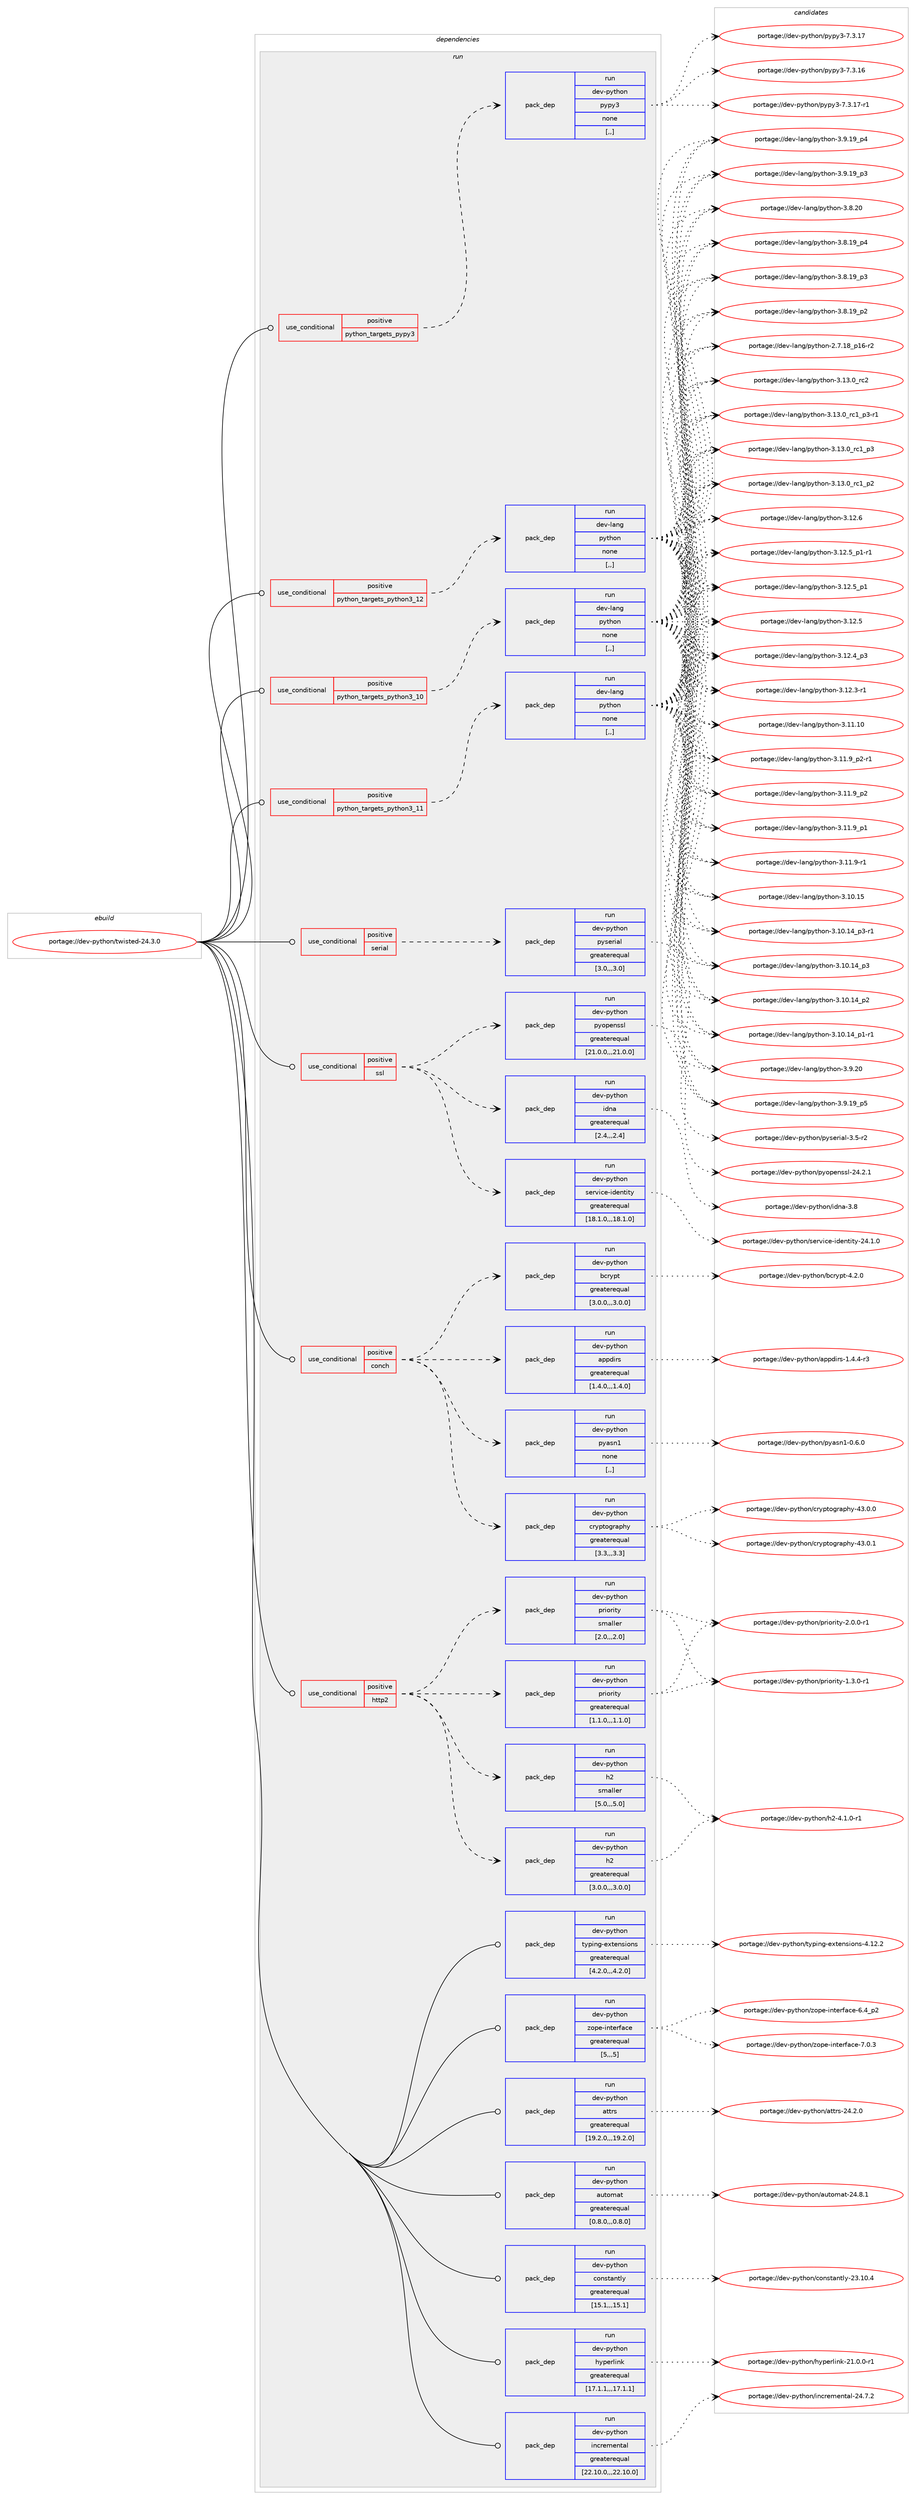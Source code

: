 digraph prolog {

# *************
# Graph options
# *************

newrank=true;
concentrate=true;
compound=true;
graph [rankdir=LR,fontname=Helvetica,fontsize=10,ranksep=1.5];#, ranksep=2.5, nodesep=0.2];
edge  [arrowhead=vee];
node  [fontname=Helvetica,fontsize=10];

# **********
# The ebuild
# **********

subgraph cluster_leftcol {
color=gray;
label=<<i>ebuild</i>>;
id [label="portage://dev-python/twisted-24.3.0", color=red, width=4, href="../dev-python/twisted-24.3.0.svg"];
}

# ****************
# The dependencies
# ****************

subgraph cluster_midcol {
color=gray;
label=<<i>dependencies</i>>;
subgraph cluster_compile {
fillcolor="#eeeeee";
style=filled;
label=<<i>compile</i>>;
}
subgraph cluster_compileandrun {
fillcolor="#eeeeee";
style=filled;
label=<<i>compile and run</i>>;
}
subgraph cluster_run {
fillcolor="#eeeeee";
style=filled;
label=<<i>run</i>>;
subgraph cond171400 {
dependency661708 [label=<<TABLE BORDER="0" CELLBORDER="1" CELLSPACING="0" CELLPADDING="4"><TR><TD ROWSPAN="3" CELLPADDING="10">use_conditional</TD></TR><TR><TD>positive</TD></TR><TR><TD>conch</TD></TR></TABLE>>, shape=none, color=red];
subgraph pack485441 {
dependency661709 [label=<<TABLE BORDER="0" CELLBORDER="1" CELLSPACING="0" CELLPADDING="4" WIDTH="220"><TR><TD ROWSPAN="6" CELLPADDING="30">pack_dep</TD></TR><TR><TD WIDTH="110">run</TD></TR><TR><TD>dev-python</TD></TR><TR><TD>appdirs</TD></TR><TR><TD>greaterequal</TD></TR><TR><TD>[1.4.0,,,1.4.0]</TD></TR></TABLE>>, shape=none, color=blue];
}
dependency661708:e -> dependency661709:w [weight=20,style="dashed",arrowhead="vee"];
subgraph pack485442 {
dependency661710 [label=<<TABLE BORDER="0" CELLBORDER="1" CELLSPACING="0" CELLPADDING="4" WIDTH="220"><TR><TD ROWSPAN="6" CELLPADDING="30">pack_dep</TD></TR><TR><TD WIDTH="110">run</TD></TR><TR><TD>dev-python</TD></TR><TR><TD>bcrypt</TD></TR><TR><TD>greaterequal</TD></TR><TR><TD>[3.0.0,,,3.0.0]</TD></TR></TABLE>>, shape=none, color=blue];
}
dependency661708:e -> dependency661710:w [weight=20,style="dashed",arrowhead="vee"];
subgraph pack485443 {
dependency661711 [label=<<TABLE BORDER="0" CELLBORDER="1" CELLSPACING="0" CELLPADDING="4" WIDTH="220"><TR><TD ROWSPAN="6" CELLPADDING="30">pack_dep</TD></TR><TR><TD WIDTH="110">run</TD></TR><TR><TD>dev-python</TD></TR><TR><TD>cryptography</TD></TR><TR><TD>greaterequal</TD></TR><TR><TD>[3.3,,,3.3]</TD></TR></TABLE>>, shape=none, color=blue];
}
dependency661708:e -> dependency661711:w [weight=20,style="dashed",arrowhead="vee"];
subgraph pack485444 {
dependency661712 [label=<<TABLE BORDER="0" CELLBORDER="1" CELLSPACING="0" CELLPADDING="4" WIDTH="220"><TR><TD ROWSPAN="6" CELLPADDING="30">pack_dep</TD></TR><TR><TD WIDTH="110">run</TD></TR><TR><TD>dev-python</TD></TR><TR><TD>pyasn1</TD></TR><TR><TD>none</TD></TR><TR><TD>[,,]</TD></TR></TABLE>>, shape=none, color=blue];
}
dependency661708:e -> dependency661712:w [weight=20,style="dashed",arrowhead="vee"];
}
id:e -> dependency661708:w [weight=20,style="solid",arrowhead="odot"];
subgraph cond171401 {
dependency661713 [label=<<TABLE BORDER="0" CELLBORDER="1" CELLSPACING="0" CELLPADDING="4"><TR><TD ROWSPAN="3" CELLPADDING="10">use_conditional</TD></TR><TR><TD>positive</TD></TR><TR><TD>http2</TD></TR></TABLE>>, shape=none, color=red];
subgraph pack485445 {
dependency661714 [label=<<TABLE BORDER="0" CELLBORDER="1" CELLSPACING="0" CELLPADDING="4" WIDTH="220"><TR><TD ROWSPAN="6" CELLPADDING="30">pack_dep</TD></TR><TR><TD WIDTH="110">run</TD></TR><TR><TD>dev-python</TD></TR><TR><TD>h2</TD></TR><TR><TD>smaller</TD></TR><TR><TD>[5.0,,,5.0]</TD></TR></TABLE>>, shape=none, color=blue];
}
dependency661713:e -> dependency661714:w [weight=20,style="dashed",arrowhead="vee"];
subgraph pack485446 {
dependency661715 [label=<<TABLE BORDER="0" CELLBORDER="1" CELLSPACING="0" CELLPADDING="4" WIDTH="220"><TR><TD ROWSPAN="6" CELLPADDING="30">pack_dep</TD></TR><TR><TD WIDTH="110">run</TD></TR><TR><TD>dev-python</TD></TR><TR><TD>h2</TD></TR><TR><TD>greaterequal</TD></TR><TR><TD>[3.0.0,,,3.0.0]</TD></TR></TABLE>>, shape=none, color=blue];
}
dependency661713:e -> dependency661715:w [weight=20,style="dashed",arrowhead="vee"];
subgraph pack485447 {
dependency661716 [label=<<TABLE BORDER="0" CELLBORDER="1" CELLSPACING="0" CELLPADDING="4" WIDTH="220"><TR><TD ROWSPAN="6" CELLPADDING="30">pack_dep</TD></TR><TR><TD WIDTH="110">run</TD></TR><TR><TD>dev-python</TD></TR><TR><TD>priority</TD></TR><TR><TD>smaller</TD></TR><TR><TD>[2.0,,,2.0]</TD></TR></TABLE>>, shape=none, color=blue];
}
dependency661713:e -> dependency661716:w [weight=20,style="dashed",arrowhead="vee"];
subgraph pack485448 {
dependency661717 [label=<<TABLE BORDER="0" CELLBORDER="1" CELLSPACING="0" CELLPADDING="4" WIDTH="220"><TR><TD ROWSPAN="6" CELLPADDING="30">pack_dep</TD></TR><TR><TD WIDTH="110">run</TD></TR><TR><TD>dev-python</TD></TR><TR><TD>priority</TD></TR><TR><TD>greaterequal</TD></TR><TR><TD>[1.1.0,,,1.1.0]</TD></TR></TABLE>>, shape=none, color=blue];
}
dependency661713:e -> dependency661717:w [weight=20,style="dashed",arrowhead="vee"];
}
id:e -> dependency661713:w [weight=20,style="solid",arrowhead="odot"];
subgraph cond171402 {
dependency661718 [label=<<TABLE BORDER="0" CELLBORDER="1" CELLSPACING="0" CELLPADDING="4"><TR><TD ROWSPAN="3" CELLPADDING="10">use_conditional</TD></TR><TR><TD>positive</TD></TR><TR><TD>python_targets_pypy3</TD></TR></TABLE>>, shape=none, color=red];
subgraph pack485449 {
dependency661719 [label=<<TABLE BORDER="0" CELLBORDER="1" CELLSPACING="0" CELLPADDING="4" WIDTH="220"><TR><TD ROWSPAN="6" CELLPADDING="30">pack_dep</TD></TR><TR><TD WIDTH="110">run</TD></TR><TR><TD>dev-python</TD></TR><TR><TD>pypy3</TD></TR><TR><TD>none</TD></TR><TR><TD>[,,]</TD></TR></TABLE>>, shape=none, color=blue];
}
dependency661718:e -> dependency661719:w [weight=20,style="dashed",arrowhead="vee"];
}
id:e -> dependency661718:w [weight=20,style="solid",arrowhead="odot"];
subgraph cond171403 {
dependency661720 [label=<<TABLE BORDER="0" CELLBORDER="1" CELLSPACING="0" CELLPADDING="4"><TR><TD ROWSPAN="3" CELLPADDING="10">use_conditional</TD></TR><TR><TD>positive</TD></TR><TR><TD>python_targets_python3_10</TD></TR></TABLE>>, shape=none, color=red];
subgraph pack485450 {
dependency661721 [label=<<TABLE BORDER="0" CELLBORDER="1" CELLSPACING="0" CELLPADDING="4" WIDTH="220"><TR><TD ROWSPAN="6" CELLPADDING="30">pack_dep</TD></TR><TR><TD WIDTH="110">run</TD></TR><TR><TD>dev-lang</TD></TR><TR><TD>python</TD></TR><TR><TD>none</TD></TR><TR><TD>[,,]</TD></TR></TABLE>>, shape=none, color=blue];
}
dependency661720:e -> dependency661721:w [weight=20,style="dashed",arrowhead="vee"];
}
id:e -> dependency661720:w [weight=20,style="solid",arrowhead="odot"];
subgraph cond171404 {
dependency661722 [label=<<TABLE BORDER="0" CELLBORDER="1" CELLSPACING="0" CELLPADDING="4"><TR><TD ROWSPAN="3" CELLPADDING="10">use_conditional</TD></TR><TR><TD>positive</TD></TR><TR><TD>python_targets_python3_11</TD></TR></TABLE>>, shape=none, color=red];
subgraph pack485451 {
dependency661723 [label=<<TABLE BORDER="0" CELLBORDER="1" CELLSPACING="0" CELLPADDING="4" WIDTH="220"><TR><TD ROWSPAN="6" CELLPADDING="30">pack_dep</TD></TR><TR><TD WIDTH="110">run</TD></TR><TR><TD>dev-lang</TD></TR><TR><TD>python</TD></TR><TR><TD>none</TD></TR><TR><TD>[,,]</TD></TR></TABLE>>, shape=none, color=blue];
}
dependency661722:e -> dependency661723:w [weight=20,style="dashed",arrowhead="vee"];
}
id:e -> dependency661722:w [weight=20,style="solid",arrowhead="odot"];
subgraph cond171405 {
dependency661724 [label=<<TABLE BORDER="0" CELLBORDER="1" CELLSPACING="0" CELLPADDING="4"><TR><TD ROWSPAN="3" CELLPADDING="10">use_conditional</TD></TR><TR><TD>positive</TD></TR><TR><TD>python_targets_python3_12</TD></TR></TABLE>>, shape=none, color=red];
subgraph pack485452 {
dependency661725 [label=<<TABLE BORDER="0" CELLBORDER="1" CELLSPACING="0" CELLPADDING="4" WIDTH="220"><TR><TD ROWSPAN="6" CELLPADDING="30">pack_dep</TD></TR><TR><TD WIDTH="110">run</TD></TR><TR><TD>dev-lang</TD></TR><TR><TD>python</TD></TR><TR><TD>none</TD></TR><TR><TD>[,,]</TD></TR></TABLE>>, shape=none, color=blue];
}
dependency661724:e -> dependency661725:w [weight=20,style="dashed",arrowhead="vee"];
}
id:e -> dependency661724:w [weight=20,style="solid",arrowhead="odot"];
subgraph cond171406 {
dependency661726 [label=<<TABLE BORDER="0" CELLBORDER="1" CELLSPACING="0" CELLPADDING="4"><TR><TD ROWSPAN="3" CELLPADDING="10">use_conditional</TD></TR><TR><TD>positive</TD></TR><TR><TD>serial</TD></TR></TABLE>>, shape=none, color=red];
subgraph pack485453 {
dependency661727 [label=<<TABLE BORDER="0" CELLBORDER="1" CELLSPACING="0" CELLPADDING="4" WIDTH="220"><TR><TD ROWSPAN="6" CELLPADDING="30">pack_dep</TD></TR><TR><TD WIDTH="110">run</TD></TR><TR><TD>dev-python</TD></TR><TR><TD>pyserial</TD></TR><TR><TD>greaterequal</TD></TR><TR><TD>[3.0,,,3.0]</TD></TR></TABLE>>, shape=none, color=blue];
}
dependency661726:e -> dependency661727:w [weight=20,style="dashed",arrowhead="vee"];
}
id:e -> dependency661726:w [weight=20,style="solid",arrowhead="odot"];
subgraph cond171407 {
dependency661728 [label=<<TABLE BORDER="0" CELLBORDER="1" CELLSPACING="0" CELLPADDING="4"><TR><TD ROWSPAN="3" CELLPADDING="10">use_conditional</TD></TR><TR><TD>positive</TD></TR><TR><TD>ssl</TD></TR></TABLE>>, shape=none, color=red];
subgraph pack485454 {
dependency661729 [label=<<TABLE BORDER="0" CELLBORDER="1" CELLSPACING="0" CELLPADDING="4" WIDTH="220"><TR><TD ROWSPAN="6" CELLPADDING="30">pack_dep</TD></TR><TR><TD WIDTH="110">run</TD></TR><TR><TD>dev-python</TD></TR><TR><TD>pyopenssl</TD></TR><TR><TD>greaterequal</TD></TR><TR><TD>[21.0.0,,,21.0.0]</TD></TR></TABLE>>, shape=none, color=blue];
}
dependency661728:e -> dependency661729:w [weight=20,style="dashed",arrowhead="vee"];
subgraph pack485455 {
dependency661730 [label=<<TABLE BORDER="0" CELLBORDER="1" CELLSPACING="0" CELLPADDING="4" WIDTH="220"><TR><TD ROWSPAN="6" CELLPADDING="30">pack_dep</TD></TR><TR><TD WIDTH="110">run</TD></TR><TR><TD>dev-python</TD></TR><TR><TD>service-identity</TD></TR><TR><TD>greaterequal</TD></TR><TR><TD>[18.1.0,,,18.1.0]</TD></TR></TABLE>>, shape=none, color=blue];
}
dependency661728:e -> dependency661730:w [weight=20,style="dashed",arrowhead="vee"];
subgraph pack485456 {
dependency661731 [label=<<TABLE BORDER="0" CELLBORDER="1" CELLSPACING="0" CELLPADDING="4" WIDTH="220"><TR><TD ROWSPAN="6" CELLPADDING="30">pack_dep</TD></TR><TR><TD WIDTH="110">run</TD></TR><TR><TD>dev-python</TD></TR><TR><TD>idna</TD></TR><TR><TD>greaterequal</TD></TR><TR><TD>[2.4,,,2.4]</TD></TR></TABLE>>, shape=none, color=blue];
}
dependency661728:e -> dependency661731:w [weight=20,style="dashed",arrowhead="vee"];
}
id:e -> dependency661728:w [weight=20,style="solid",arrowhead="odot"];
subgraph pack485457 {
dependency661732 [label=<<TABLE BORDER="0" CELLBORDER="1" CELLSPACING="0" CELLPADDING="4" WIDTH="220"><TR><TD ROWSPAN="6" CELLPADDING="30">pack_dep</TD></TR><TR><TD WIDTH="110">run</TD></TR><TR><TD>dev-python</TD></TR><TR><TD>attrs</TD></TR><TR><TD>greaterequal</TD></TR><TR><TD>[19.2.0,,,19.2.0]</TD></TR></TABLE>>, shape=none, color=blue];
}
id:e -> dependency661732:w [weight=20,style="solid",arrowhead="odot"];
subgraph pack485458 {
dependency661733 [label=<<TABLE BORDER="0" CELLBORDER="1" CELLSPACING="0" CELLPADDING="4" WIDTH="220"><TR><TD ROWSPAN="6" CELLPADDING="30">pack_dep</TD></TR><TR><TD WIDTH="110">run</TD></TR><TR><TD>dev-python</TD></TR><TR><TD>automat</TD></TR><TR><TD>greaterequal</TD></TR><TR><TD>[0.8.0,,,0.8.0]</TD></TR></TABLE>>, shape=none, color=blue];
}
id:e -> dependency661733:w [weight=20,style="solid",arrowhead="odot"];
subgraph pack485459 {
dependency661734 [label=<<TABLE BORDER="0" CELLBORDER="1" CELLSPACING="0" CELLPADDING="4" WIDTH="220"><TR><TD ROWSPAN="6" CELLPADDING="30">pack_dep</TD></TR><TR><TD WIDTH="110">run</TD></TR><TR><TD>dev-python</TD></TR><TR><TD>constantly</TD></TR><TR><TD>greaterequal</TD></TR><TR><TD>[15.1,,,15.1]</TD></TR></TABLE>>, shape=none, color=blue];
}
id:e -> dependency661734:w [weight=20,style="solid",arrowhead="odot"];
subgraph pack485460 {
dependency661735 [label=<<TABLE BORDER="0" CELLBORDER="1" CELLSPACING="0" CELLPADDING="4" WIDTH="220"><TR><TD ROWSPAN="6" CELLPADDING="30">pack_dep</TD></TR><TR><TD WIDTH="110">run</TD></TR><TR><TD>dev-python</TD></TR><TR><TD>hyperlink</TD></TR><TR><TD>greaterequal</TD></TR><TR><TD>[17.1.1,,,17.1.1]</TD></TR></TABLE>>, shape=none, color=blue];
}
id:e -> dependency661735:w [weight=20,style="solid",arrowhead="odot"];
subgraph pack485461 {
dependency661736 [label=<<TABLE BORDER="0" CELLBORDER="1" CELLSPACING="0" CELLPADDING="4" WIDTH="220"><TR><TD ROWSPAN="6" CELLPADDING="30">pack_dep</TD></TR><TR><TD WIDTH="110">run</TD></TR><TR><TD>dev-python</TD></TR><TR><TD>incremental</TD></TR><TR><TD>greaterequal</TD></TR><TR><TD>[22.10.0,,,22.10.0]</TD></TR></TABLE>>, shape=none, color=blue];
}
id:e -> dependency661736:w [weight=20,style="solid",arrowhead="odot"];
subgraph pack485462 {
dependency661737 [label=<<TABLE BORDER="0" CELLBORDER="1" CELLSPACING="0" CELLPADDING="4" WIDTH="220"><TR><TD ROWSPAN="6" CELLPADDING="30">pack_dep</TD></TR><TR><TD WIDTH="110">run</TD></TR><TR><TD>dev-python</TD></TR><TR><TD>typing-extensions</TD></TR><TR><TD>greaterequal</TD></TR><TR><TD>[4.2.0,,,4.2.0]</TD></TR></TABLE>>, shape=none, color=blue];
}
id:e -> dependency661737:w [weight=20,style="solid",arrowhead="odot"];
subgraph pack485463 {
dependency661738 [label=<<TABLE BORDER="0" CELLBORDER="1" CELLSPACING="0" CELLPADDING="4" WIDTH="220"><TR><TD ROWSPAN="6" CELLPADDING="30">pack_dep</TD></TR><TR><TD WIDTH="110">run</TD></TR><TR><TD>dev-python</TD></TR><TR><TD>zope-interface</TD></TR><TR><TD>greaterequal</TD></TR><TR><TD>[5,,,5]</TD></TR></TABLE>>, shape=none, color=blue];
}
id:e -> dependency661738:w [weight=20,style="solid",arrowhead="odot"];
}
}

# **************
# The candidates
# **************

subgraph cluster_choices {
rank=same;
color=gray;
label=<<i>candidates</i>>;

subgraph choice485441 {
color=black;
nodesep=1;
choice1001011184511212111610411111047971121121001051141154549465246524511451 [label="portage://dev-python/appdirs-1.4.4-r3", color=red, width=4,href="../dev-python/appdirs-1.4.4-r3.svg"];
dependency661709:e -> choice1001011184511212111610411111047971121121001051141154549465246524511451:w [style=dotted,weight="100"];
}
subgraph choice485442 {
color=black;
nodesep=1;
choice10010111845112121116104111110479899114121112116455246504648 [label="portage://dev-python/bcrypt-4.2.0", color=red, width=4,href="../dev-python/bcrypt-4.2.0.svg"];
dependency661710:e -> choice10010111845112121116104111110479899114121112116455246504648:w [style=dotted,weight="100"];
}
subgraph choice485443 {
color=black;
nodesep=1;
choice1001011184511212111610411111047991141211121161111031149711210412145525146484649 [label="portage://dev-python/cryptography-43.0.1", color=red, width=4,href="../dev-python/cryptography-43.0.1.svg"];
choice1001011184511212111610411111047991141211121161111031149711210412145525146484648 [label="portage://dev-python/cryptography-43.0.0", color=red, width=4,href="../dev-python/cryptography-43.0.0.svg"];
dependency661711:e -> choice1001011184511212111610411111047991141211121161111031149711210412145525146484649:w [style=dotted,weight="100"];
dependency661711:e -> choice1001011184511212111610411111047991141211121161111031149711210412145525146484648:w [style=dotted,weight="100"];
}
subgraph choice485444 {
color=black;
nodesep=1;
choice10010111845112121116104111110471121219711511049454846544648 [label="portage://dev-python/pyasn1-0.6.0", color=red, width=4,href="../dev-python/pyasn1-0.6.0.svg"];
dependency661712:e -> choice10010111845112121116104111110471121219711511049454846544648:w [style=dotted,weight="100"];
}
subgraph choice485445 {
color=black;
nodesep=1;
choice1001011184511212111610411111047104504552464946484511449 [label="portage://dev-python/h2-4.1.0-r1", color=red, width=4,href="../dev-python/h2-4.1.0-r1.svg"];
dependency661714:e -> choice1001011184511212111610411111047104504552464946484511449:w [style=dotted,weight="100"];
}
subgraph choice485446 {
color=black;
nodesep=1;
choice1001011184511212111610411111047104504552464946484511449 [label="portage://dev-python/h2-4.1.0-r1", color=red, width=4,href="../dev-python/h2-4.1.0-r1.svg"];
dependency661715:e -> choice1001011184511212111610411111047104504552464946484511449:w [style=dotted,weight="100"];
}
subgraph choice485447 {
color=black;
nodesep=1;
choice10010111845112121116104111110471121141051111141051161214550464846484511449 [label="portage://dev-python/priority-2.0.0-r1", color=red, width=4,href="../dev-python/priority-2.0.0-r1.svg"];
choice10010111845112121116104111110471121141051111141051161214549465146484511449 [label="portage://dev-python/priority-1.3.0-r1", color=red, width=4,href="../dev-python/priority-1.3.0-r1.svg"];
dependency661716:e -> choice10010111845112121116104111110471121141051111141051161214550464846484511449:w [style=dotted,weight="100"];
dependency661716:e -> choice10010111845112121116104111110471121141051111141051161214549465146484511449:w [style=dotted,weight="100"];
}
subgraph choice485448 {
color=black;
nodesep=1;
choice10010111845112121116104111110471121141051111141051161214550464846484511449 [label="portage://dev-python/priority-2.0.0-r1", color=red, width=4,href="../dev-python/priority-2.0.0-r1.svg"];
choice10010111845112121116104111110471121141051111141051161214549465146484511449 [label="portage://dev-python/priority-1.3.0-r1", color=red, width=4,href="../dev-python/priority-1.3.0-r1.svg"];
dependency661717:e -> choice10010111845112121116104111110471121141051111141051161214550464846484511449:w [style=dotted,weight="100"];
dependency661717:e -> choice10010111845112121116104111110471121141051111141051161214549465146484511449:w [style=dotted,weight="100"];
}
subgraph choice485449 {
color=black;
nodesep=1;
choice100101118451121211161041111104711212111212151455546514649554511449 [label="portage://dev-python/pypy3-7.3.17-r1", color=red, width=4,href="../dev-python/pypy3-7.3.17-r1.svg"];
choice10010111845112121116104111110471121211121215145554651464955 [label="portage://dev-python/pypy3-7.3.17", color=red, width=4,href="../dev-python/pypy3-7.3.17.svg"];
choice10010111845112121116104111110471121211121215145554651464954 [label="portage://dev-python/pypy3-7.3.16", color=red, width=4,href="../dev-python/pypy3-7.3.16.svg"];
dependency661719:e -> choice100101118451121211161041111104711212111212151455546514649554511449:w [style=dotted,weight="100"];
dependency661719:e -> choice10010111845112121116104111110471121211121215145554651464955:w [style=dotted,weight="100"];
dependency661719:e -> choice10010111845112121116104111110471121211121215145554651464954:w [style=dotted,weight="100"];
}
subgraph choice485450 {
color=black;
nodesep=1;
choice10010111845108971101034711212111610411111045514649514648951149950 [label="portage://dev-lang/python-3.13.0_rc2", color=red, width=4,href="../dev-lang/python-3.13.0_rc2.svg"];
choice1001011184510897110103471121211161041111104551464951464895114994995112514511449 [label="portage://dev-lang/python-3.13.0_rc1_p3-r1", color=red, width=4,href="../dev-lang/python-3.13.0_rc1_p3-r1.svg"];
choice100101118451089711010347112121116104111110455146495146489511499499511251 [label="portage://dev-lang/python-3.13.0_rc1_p3", color=red, width=4,href="../dev-lang/python-3.13.0_rc1_p3.svg"];
choice100101118451089711010347112121116104111110455146495146489511499499511250 [label="portage://dev-lang/python-3.13.0_rc1_p2", color=red, width=4,href="../dev-lang/python-3.13.0_rc1_p2.svg"];
choice10010111845108971101034711212111610411111045514649504654 [label="portage://dev-lang/python-3.12.6", color=red, width=4,href="../dev-lang/python-3.12.6.svg"];
choice1001011184510897110103471121211161041111104551464950465395112494511449 [label="portage://dev-lang/python-3.12.5_p1-r1", color=red, width=4,href="../dev-lang/python-3.12.5_p1-r1.svg"];
choice100101118451089711010347112121116104111110455146495046539511249 [label="portage://dev-lang/python-3.12.5_p1", color=red, width=4,href="../dev-lang/python-3.12.5_p1.svg"];
choice10010111845108971101034711212111610411111045514649504653 [label="portage://dev-lang/python-3.12.5", color=red, width=4,href="../dev-lang/python-3.12.5.svg"];
choice100101118451089711010347112121116104111110455146495046529511251 [label="portage://dev-lang/python-3.12.4_p3", color=red, width=4,href="../dev-lang/python-3.12.4_p3.svg"];
choice100101118451089711010347112121116104111110455146495046514511449 [label="portage://dev-lang/python-3.12.3-r1", color=red, width=4,href="../dev-lang/python-3.12.3-r1.svg"];
choice1001011184510897110103471121211161041111104551464949464948 [label="portage://dev-lang/python-3.11.10", color=red, width=4,href="../dev-lang/python-3.11.10.svg"];
choice1001011184510897110103471121211161041111104551464949465795112504511449 [label="portage://dev-lang/python-3.11.9_p2-r1", color=red, width=4,href="../dev-lang/python-3.11.9_p2-r1.svg"];
choice100101118451089711010347112121116104111110455146494946579511250 [label="portage://dev-lang/python-3.11.9_p2", color=red, width=4,href="../dev-lang/python-3.11.9_p2.svg"];
choice100101118451089711010347112121116104111110455146494946579511249 [label="portage://dev-lang/python-3.11.9_p1", color=red, width=4,href="../dev-lang/python-3.11.9_p1.svg"];
choice100101118451089711010347112121116104111110455146494946574511449 [label="portage://dev-lang/python-3.11.9-r1", color=red, width=4,href="../dev-lang/python-3.11.9-r1.svg"];
choice1001011184510897110103471121211161041111104551464948464953 [label="portage://dev-lang/python-3.10.15", color=red, width=4,href="../dev-lang/python-3.10.15.svg"];
choice100101118451089711010347112121116104111110455146494846495295112514511449 [label="portage://dev-lang/python-3.10.14_p3-r1", color=red, width=4,href="../dev-lang/python-3.10.14_p3-r1.svg"];
choice10010111845108971101034711212111610411111045514649484649529511251 [label="portage://dev-lang/python-3.10.14_p3", color=red, width=4,href="../dev-lang/python-3.10.14_p3.svg"];
choice10010111845108971101034711212111610411111045514649484649529511250 [label="portage://dev-lang/python-3.10.14_p2", color=red, width=4,href="../dev-lang/python-3.10.14_p2.svg"];
choice100101118451089711010347112121116104111110455146494846495295112494511449 [label="portage://dev-lang/python-3.10.14_p1-r1", color=red, width=4,href="../dev-lang/python-3.10.14_p1-r1.svg"];
choice10010111845108971101034711212111610411111045514657465048 [label="portage://dev-lang/python-3.9.20", color=red, width=4,href="../dev-lang/python-3.9.20.svg"];
choice100101118451089711010347112121116104111110455146574649579511253 [label="portage://dev-lang/python-3.9.19_p5", color=red, width=4,href="../dev-lang/python-3.9.19_p5.svg"];
choice100101118451089711010347112121116104111110455146574649579511252 [label="portage://dev-lang/python-3.9.19_p4", color=red, width=4,href="../dev-lang/python-3.9.19_p4.svg"];
choice100101118451089711010347112121116104111110455146574649579511251 [label="portage://dev-lang/python-3.9.19_p3", color=red, width=4,href="../dev-lang/python-3.9.19_p3.svg"];
choice10010111845108971101034711212111610411111045514656465048 [label="portage://dev-lang/python-3.8.20", color=red, width=4,href="../dev-lang/python-3.8.20.svg"];
choice100101118451089711010347112121116104111110455146564649579511252 [label="portage://dev-lang/python-3.8.19_p4", color=red, width=4,href="../dev-lang/python-3.8.19_p4.svg"];
choice100101118451089711010347112121116104111110455146564649579511251 [label="portage://dev-lang/python-3.8.19_p3", color=red, width=4,href="../dev-lang/python-3.8.19_p3.svg"];
choice100101118451089711010347112121116104111110455146564649579511250 [label="portage://dev-lang/python-3.8.19_p2", color=red, width=4,href="../dev-lang/python-3.8.19_p2.svg"];
choice100101118451089711010347112121116104111110455046554649569511249544511450 [label="portage://dev-lang/python-2.7.18_p16-r2", color=red, width=4,href="../dev-lang/python-2.7.18_p16-r2.svg"];
dependency661721:e -> choice10010111845108971101034711212111610411111045514649514648951149950:w [style=dotted,weight="100"];
dependency661721:e -> choice1001011184510897110103471121211161041111104551464951464895114994995112514511449:w [style=dotted,weight="100"];
dependency661721:e -> choice100101118451089711010347112121116104111110455146495146489511499499511251:w [style=dotted,weight="100"];
dependency661721:e -> choice100101118451089711010347112121116104111110455146495146489511499499511250:w [style=dotted,weight="100"];
dependency661721:e -> choice10010111845108971101034711212111610411111045514649504654:w [style=dotted,weight="100"];
dependency661721:e -> choice1001011184510897110103471121211161041111104551464950465395112494511449:w [style=dotted,weight="100"];
dependency661721:e -> choice100101118451089711010347112121116104111110455146495046539511249:w [style=dotted,weight="100"];
dependency661721:e -> choice10010111845108971101034711212111610411111045514649504653:w [style=dotted,weight="100"];
dependency661721:e -> choice100101118451089711010347112121116104111110455146495046529511251:w [style=dotted,weight="100"];
dependency661721:e -> choice100101118451089711010347112121116104111110455146495046514511449:w [style=dotted,weight="100"];
dependency661721:e -> choice1001011184510897110103471121211161041111104551464949464948:w [style=dotted,weight="100"];
dependency661721:e -> choice1001011184510897110103471121211161041111104551464949465795112504511449:w [style=dotted,weight="100"];
dependency661721:e -> choice100101118451089711010347112121116104111110455146494946579511250:w [style=dotted,weight="100"];
dependency661721:e -> choice100101118451089711010347112121116104111110455146494946579511249:w [style=dotted,weight="100"];
dependency661721:e -> choice100101118451089711010347112121116104111110455146494946574511449:w [style=dotted,weight="100"];
dependency661721:e -> choice1001011184510897110103471121211161041111104551464948464953:w [style=dotted,weight="100"];
dependency661721:e -> choice100101118451089711010347112121116104111110455146494846495295112514511449:w [style=dotted,weight="100"];
dependency661721:e -> choice10010111845108971101034711212111610411111045514649484649529511251:w [style=dotted,weight="100"];
dependency661721:e -> choice10010111845108971101034711212111610411111045514649484649529511250:w [style=dotted,weight="100"];
dependency661721:e -> choice100101118451089711010347112121116104111110455146494846495295112494511449:w [style=dotted,weight="100"];
dependency661721:e -> choice10010111845108971101034711212111610411111045514657465048:w [style=dotted,weight="100"];
dependency661721:e -> choice100101118451089711010347112121116104111110455146574649579511253:w [style=dotted,weight="100"];
dependency661721:e -> choice100101118451089711010347112121116104111110455146574649579511252:w [style=dotted,weight="100"];
dependency661721:e -> choice100101118451089711010347112121116104111110455146574649579511251:w [style=dotted,weight="100"];
dependency661721:e -> choice10010111845108971101034711212111610411111045514656465048:w [style=dotted,weight="100"];
dependency661721:e -> choice100101118451089711010347112121116104111110455146564649579511252:w [style=dotted,weight="100"];
dependency661721:e -> choice100101118451089711010347112121116104111110455146564649579511251:w [style=dotted,weight="100"];
dependency661721:e -> choice100101118451089711010347112121116104111110455146564649579511250:w [style=dotted,weight="100"];
dependency661721:e -> choice100101118451089711010347112121116104111110455046554649569511249544511450:w [style=dotted,weight="100"];
}
subgraph choice485451 {
color=black;
nodesep=1;
choice10010111845108971101034711212111610411111045514649514648951149950 [label="portage://dev-lang/python-3.13.0_rc2", color=red, width=4,href="../dev-lang/python-3.13.0_rc2.svg"];
choice1001011184510897110103471121211161041111104551464951464895114994995112514511449 [label="portage://dev-lang/python-3.13.0_rc1_p3-r1", color=red, width=4,href="../dev-lang/python-3.13.0_rc1_p3-r1.svg"];
choice100101118451089711010347112121116104111110455146495146489511499499511251 [label="portage://dev-lang/python-3.13.0_rc1_p3", color=red, width=4,href="../dev-lang/python-3.13.0_rc1_p3.svg"];
choice100101118451089711010347112121116104111110455146495146489511499499511250 [label="portage://dev-lang/python-3.13.0_rc1_p2", color=red, width=4,href="../dev-lang/python-3.13.0_rc1_p2.svg"];
choice10010111845108971101034711212111610411111045514649504654 [label="portage://dev-lang/python-3.12.6", color=red, width=4,href="../dev-lang/python-3.12.6.svg"];
choice1001011184510897110103471121211161041111104551464950465395112494511449 [label="portage://dev-lang/python-3.12.5_p1-r1", color=red, width=4,href="../dev-lang/python-3.12.5_p1-r1.svg"];
choice100101118451089711010347112121116104111110455146495046539511249 [label="portage://dev-lang/python-3.12.5_p1", color=red, width=4,href="../dev-lang/python-3.12.5_p1.svg"];
choice10010111845108971101034711212111610411111045514649504653 [label="portage://dev-lang/python-3.12.5", color=red, width=4,href="../dev-lang/python-3.12.5.svg"];
choice100101118451089711010347112121116104111110455146495046529511251 [label="portage://dev-lang/python-3.12.4_p3", color=red, width=4,href="../dev-lang/python-3.12.4_p3.svg"];
choice100101118451089711010347112121116104111110455146495046514511449 [label="portage://dev-lang/python-3.12.3-r1", color=red, width=4,href="../dev-lang/python-3.12.3-r1.svg"];
choice1001011184510897110103471121211161041111104551464949464948 [label="portage://dev-lang/python-3.11.10", color=red, width=4,href="../dev-lang/python-3.11.10.svg"];
choice1001011184510897110103471121211161041111104551464949465795112504511449 [label="portage://dev-lang/python-3.11.9_p2-r1", color=red, width=4,href="../dev-lang/python-3.11.9_p2-r1.svg"];
choice100101118451089711010347112121116104111110455146494946579511250 [label="portage://dev-lang/python-3.11.9_p2", color=red, width=4,href="../dev-lang/python-3.11.9_p2.svg"];
choice100101118451089711010347112121116104111110455146494946579511249 [label="portage://dev-lang/python-3.11.9_p1", color=red, width=4,href="../dev-lang/python-3.11.9_p1.svg"];
choice100101118451089711010347112121116104111110455146494946574511449 [label="portage://dev-lang/python-3.11.9-r1", color=red, width=4,href="../dev-lang/python-3.11.9-r1.svg"];
choice1001011184510897110103471121211161041111104551464948464953 [label="portage://dev-lang/python-3.10.15", color=red, width=4,href="../dev-lang/python-3.10.15.svg"];
choice100101118451089711010347112121116104111110455146494846495295112514511449 [label="portage://dev-lang/python-3.10.14_p3-r1", color=red, width=4,href="../dev-lang/python-3.10.14_p3-r1.svg"];
choice10010111845108971101034711212111610411111045514649484649529511251 [label="portage://dev-lang/python-3.10.14_p3", color=red, width=4,href="../dev-lang/python-3.10.14_p3.svg"];
choice10010111845108971101034711212111610411111045514649484649529511250 [label="portage://dev-lang/python-3.10.14_p2", color=red, width=4,href="../dev-lang/python-3.10.14_p2.svg"];
choice100101118451089711010347112121116104111110455146494846495295112494511449 [label="portage://dev-lang/python-3.10.14_p1-r1", color=red, width=4,href="../dev-lang/python-3.10.14_p1-r1.svg"];
choice10010111845108971101034711212111610411111045514657465048 [label="portage://dev-lang/python-3.9.20", color=red, width=4,href="../dev-lang/python-3.9.20.svg"];
choice100101118451089711010347112121116104111110455146574649579511253 [label="portage://dev-lang/python-3.9.19_p5", color=red, width=4,href="../dev-lang/python-3.9.19_p5.svg"];
choice100101118451089711010347112121116104111110455146574649579511252 [label="portage://dev-lang/python-3.9.19_p4", color=red, width=4,href="../dev-lang/python-3.9.19_p4.svg"];
choice100101118451089711010347112121116104111110455146574649579511251 [label="portage://dev-lang/python-3.9.19_p3", color=red, width=4,href="../dev-lang/python-3.9.19_p3.svg"];
choice10010111845108971101034711212111610411111045514656465048 [label="portage://dev-lang/python-3.8.20", color=red, width=4,href="../dev-lang/python-3.8.20.svg"];
choice100101118451089711010347112121116104111110455146564649579511252 [label="portage://dev-lang/python-3.8.19_p4", color=red, width=4,href="../dev-lang/python-3.8.19_p4.svg"];
choice100101118451089711010347112121116104111110455146564649579511251 [label="portage://dev-lang/python-3.8.19_p3", color=red, width=4,href="../dev-lang/python-3.8.19_p3.svg"];
choice100101118451089711010347112121116104111110455146564649579511250 [label="portage://dev-lang/python-3.8.19_p2", color=red, width=4,href="../dev-lang/python-3.8.19_p2.svg"];
choice100101118451089711010347112121116104111110455046554649569511249544511450 [label="portage://dev-lang/python-2.7.18_p16-r2", color=red, width=4,href="../dev-lang/python-2.7.18_p16-r2.svg"];
dependency661723:e -> choice10010111845108971101034711212111610411111045514649514648951149950:w [style=dotted,weight="100"];
dependency661723:e -> choice1001011184510897110103471121211161041111104551464951464895114994995112514511449:w [style=dotted,weight="100"];
dependency661723:e -> choice100101118451089711010347112121116104111110455146495146489511499499511251:w [style=dotted,weight="100"];
dependency661723:e -> choice100101118451089711010347112121116104111110455146495146489511499499511250:w [style=dotted,weight="100"];
dependency661723:e -> choice10010111845108971101034711212111610411111045514649504654:w [style=dotted,weight="100"];
dependency661723:e -> choice1001011184510897110103471121211161041111104551464950465395112494511449:w [style=dotted,weight="100"];
dependency661723:e -> choice100101118451089711010347112121116104111110455146495046539511249:w [style=dotted,weight="100"];
dependency661723:e -> choice10010111845108971101034711212111610411111045514649504653:w [style=dotted,weight="100"];
dependency661723:e -> choice100101118451089711010347112121116104111110455146495046529511251:w [style=dotted,weight="100"];
dependency661723:e -> choice100101118451089711010347112121116104111110455146495046514511449:w [style=dotted,weight="100"];
dependency661723:e -> choice1001011184510897110103471121211161041111104551464949464948:w [style=dotted,weight="100"];
dependency661723:e -> choice1001011184510897110103471121211161041111104551464949465795112504511449:w [style=dotted,weight="100"];
dependency661723:e -> choice100101118451089711010347112121116104111110455146494946579511250:w [style=dotted,weight="100"];
dependency661723:e -> choice100101118451089711010347112121116104111110455146494946579511249:w [style=dotted,weight="100"];
dependency661723:e -> choice100101118451089711010347112121116104111110455146494946574511449:w [style=dotted,weight="100"];
dependency661723:e -> choice1001011184510897110103471121211161041111104551464948464953:w [style=dotted,weight="100"];
dependency661723:e -> choice100101118451089711010347112121116104111110455146494846495295112514511449:w [style=dotted,weight="100"];
dependency661723:e -> choice10010111845108971101034711212111610411111045514649484649529511251:w [style=dotted,weight="100"];
dependency661723:e -> choice10010111845108971101034711212111610411111045514649484649529511250:w [style=dotted,weight="100"];
dependency661723:e -> choice100101118451089711010347112121116104111110455146494846495295112494511449:w [style=dotted,weight="100"];
dependency661723:e -> choice10010111845108971101034711212111610411111045514657465048:w [style=dotted,weight="100"];
dependency661723:e -> choice100101118451089711010347112121116104111110455146574649579511253:w [style=dotted,weight="100"];
dependency661723:e -> choice100101118451089711010347112121116104111110455146574649579511252:w [style=dotted,weight="100"];
dependency661723:e -> choice100101118451089711010347112121116104111110455146574649579511251:w [style=dotted,weight="100"];
dependency661723:e -> choice10010111845108971101034711212111610411111045514656465048:w [style=dotted,weight="100"];
dependency661723:e -> choice100101118451089711010347112121116104111110455146564649579511252:w [style=dotted,weight="100"];
dependency661723:e -> choice100101118451089711010347112121116104111110455146564649579511251:w [style=dotted,weight="100"];
dependency661723:e -> choice100101118451089711010347112121116104111110455146564649579511250:w [style=dotted,weight="100"];
dependency661723:e -> choice100101118451089711010347112121116104111110455046554649569511249544511450:w [style=dotted,weight="100"];
}
subgraph choice485452 {
color=black;
nodesep=1;
choice10010111845108971101034711212111610411111045514649514648951149950 [label="portage://dev-lang/python-3.13.0_rc2", color=red, width=4,href="../dev-lang/python-3.13.0_rc2.svg"];
choice1001011184510897110103471121211161041111104551464951464895114994995112514511449 [label="portage://dev-lang/python-3.13.0_rc1_p3-r1", color=red, width=4,href="../dev-lang/python-3.13.0_rc1_p3-r1.svg"];
choice100101118451089711010347112121116104111110455146495146489511499499511251 [label="portage://dev-lang/python-3.13.0_rc1_p3", color=red, width=4,href="../dev-lang/python-3.13.0_rc1_p3.svg"];
choice100101118451089711010347112121116104111110455146495146489511499499511250 [label="portage://dev-lang/python-3.13.0_rc1_p2", color=red, width=4,href="../dev-lang/python-3.13.0_rc1_p2.svg"];
choice10010111845108971101034711212111610411111045514649504654 [label="portage://dev-lang/python-3.12.6", color=red, width=4,href="../dev-lang/python-3.12.6.svg"];
choice1001011184510897110103471121211161041111104551464950465395112494511449 [label="portage://dev-lang/python-3.12.5_p1-r1", color=red, width=4,href="../dev-lang/python-3.12.5_p1-r1.svg"];
choice100101118451089711010347112121116104111110455146495046539511249 [label="portage://dev-lang/python-3.12.5_p1", color=red, width=4,href="../dev-lang/python-3.12.5_p1.svg"];
choice10010111845108971101034711212111610411111045514649504653 [label="portage://dev-lang/python-3.12.5", color=red, width=4,href="../dev-lang/python-3.12.5.svg"];
choice100101118451089711010347112121116104111110455146495046529511251 [label="portage://dev-lang/python-3.12.4_p3", color=red, width=4,href="../dev-lang/python-3.12.4_p3.svg"];
choice100101118451089711010347112121116104111110455146495046514511449 [label="portage://dev-lang/python-3.12.3-r1", color=red, width=4,href="../dev-lang/python-3.12.3-r1.svg"];
choice1001011184510897110103471121211161041111104551464949464948 [label="portage://dev-lang/python-3.11.10", color=red, width=4,href="../dev-lang/python-3.11.10.svg"];
choice1001011184510897110103471121211161041111104551464949465795112504511449 [label="portage://dev-lang/python-3.11.9_p2-r1", color=red, width=4,href="../dev-lang/python-3.11.9_p2-r1.svg"];
choice100101118451089711010347112121116104111110455146494946579511250 [label="portage://dev-lang/python-3.11.9_p2", color=red, width=4,href="../dev-lang/python-3.11.9_p2.svg"];
choice100101118451089711010347112121116104111110455146494946579511249 [label="portage://dev-lang/python-3.11.9_p1", color=red, width=4,href="../dev-lang/python-3.11.9_p1.svg"];
choice100101118451089711010347112121116104111110455146494946574511449 [label="portage://dev-lang/python-3.11.9-r1", color=red, width=4,href="../dev-lang/python-3.11.9-r1.svg"];
choice1001011184510897110103471121211161041111104551464948464953 [label="portage://dev-lang/python-3.10.15", color=red, width=4,href="../dev-lang/python-3.10.15.svg"];
choice100101118451089711010347112121116104111110455146494846495295112514511449 [label="portage://dev-lang/python-3.10.14_p3-r1", color=red, width=4,href="../dev-lang/python-3.10.14_p3-r1.svg"];
choice10010111845108971101034711212111610411111045514649484649529511251 [label="portage://dev-lang/python-3.10.14_p3", color=red, width=4,href="../dev-lang/python-3.10.14_p3.svg"];
choice10010111845108971101034711212111610411111045514649484649529511250 [label="portage://dev-lang/python-3.10.14_p2", color=red, width=4,href="../dev-lang/python-3.10.14_p2.svg"];
choice100101118451089711010347112121116104111110455146494846495295112494511449 [label="portage://dev-lang/python-3.10.14_p1-r1", color=red, width=4,href="../dev-lang/python-3.10.14_p1-r1.svg"];
choice10010111845108971101034711212111610411111045514657465048 [label="portage://dev-lang/python-3.9.20", color=red, width=4,href="../dev-lang/python-3.9.20.svg"];
choice100101118451089711010347112121116104111110455146574649579511253 [label="portage://dev-lang/python-3.9.19_p5", color=red, width=4,href="../dev-lang/python-3.9.19_p5.svg"];
choice100101118451089711010347112121116104111110455146574649579511252 [label="portage://dev-lang/python-3.9.19_p4", color=red, width=4,href="../dev-lang/python-3.9.19_p4.svg"];
choice100101118451089711010347112121116104111110455146574649579511251 [label="portage://dev-lang/python-3.9.19_p3", color=red, width=4,href="../dev-lang/python-3.9.19_p3.svg"];
choice10010111845108971101034711212111610411111045514656465048 [label="portage://dev-lang/python-3.8.20", color=red, width=4,href="../dev-lang/python-3.8.20.svg"];
choice100101118451089711010347112121116104111110455146564649579511252 [label="portage://dev-lang/python-3.8.19_p4", color=red, width=4,href="../dev-lang/python-3.8.19_p4.svg"];
choice100101118451089711010347112121116104111110455146564649579511251 [label="portage://dev-lang/python-3.8.19_p3", color=red, width=4,href="../dev-lang/python-3.8.19_p3.svg"];
choice100101118451089711010347112121116104111110455146564649579511250 [label="portage://dev-lang/python-3.8.19_p2", color=red, width=4,href="../dev-lang/python-3.8.19_p2.svg"];
choice100101118451089711010347112121116104111110455046554649569511249544511450 [label="portage://dev-lang/python-2.7.18_p16-r2", color=red, width=4,href="../dev-lang/python-2.7.18_p16-r2.svg"];
dependency661725:e -> choice10010111845108971101034711212111610411111045514649514648951149950:w [style=dotted,weight="100"];
dependency661725:e -> choice1001011184510897110103471121211161041111104551464951464895114994995112514511449:w [style=dotted,weight="100"];
dependency661725:e -> choice100101118451089711010347112121116104111110455146495146489511499499511251:w [style=dotted,weight="100"];
dependency661725:e -> choice100101118451089711010347112121116104111110455146495146489511499499511250:w [style=dotted,weight="100"];
dependency661725:e -> choice10010111845108971101034711212111610411111045514649504654:w [style=dotted,weight="100"];
dependency661725:e -> choice1001011184510897110103471121211161041111104551464950465395112494511449:w [style=dotted,weight="100"];
dependency661725:e -> choice100101118451089711010347112121116104111110455146495046539511249:w [style=dotted,weight="100"];
dependency661725:e -> choice10010111845108971101034711212111610411111045514649504653:w [style=dotted,weight="100"];
dependency661725:e -> choice100101118451089711010347112121116104111110455146495046529511251:w [style=dotted,weight="100"];
dependency661725:e -> choice100101118451089711010347112121116104111110455146495046514511449:w [style=dotted,weight="100"];
dependency661725:e -> choice1001011184510897110103471121211161041111104551464949464948:w [style=dotted,weight="100"];
dependency661725:e -> choice1001011184510897110103471121211161041111104551464949465795112504511449:w [style=dotted,weight="100"];
dependency661725:e -> choice100101118451089711010347112121116104111110455146494946579511250:w [style=dotted,weight="100"];
dependency661725:e -> choice100101118451089711010347112121116104111110455146494946579511249:w [style=dotted,weight="100"];
dependency661725:e -> choice100101118451089711010347112121116104111110455146494946574511449:w [style=dotted,weight="100"];
dependency661725:e -> choice1001011184510897110103471121211161041111104551464948464953:w [style=dotted,weight="100"];
dependency661725:e -> choice100101118451089711010347112121116104111110455146494846495295112514511449:w [style=dotted,weight="100"];
dependency661725:e -> choice10010111845108971101034711212111610411111045514649484649529511251:w [style=dotted,weight="100"];
dependency661725:e -> choice10010111845108971101034711212111610411111045514649484649529511250:w [style=dotted,weight="100"];
dependency661725:e -> choice100101118451089711010347112121116104111110455146494846495295112494511449:w [style=dotted,weight="100"];
dependency661725:e -> choice10010111845108971101034711212111610411111045514657465048:w [style=dotted,weight="100"];
dependency661725:e -> choice100101118451089711010347112121116104111110455146574649579511253:w [style=dotted,weight="100"];
dependency661725:e -> choice100101118451089711010347112121116104111110455146574649579511252:w [style=dotted,weight="100"];
dependency661725:e -> choice100101118451089711010347112121116104111110455146574649579511251:w [style=dotted,weight="100"];
dependency661725:e -> choice10010111845108971101034711212111610411111045514656465048:w [style=dotted,weight="100"];
dependency661725:e -> choice100101118451089711010347112121116104111110455146564649579511252:w [style=dotted,weight="100"];
dependency661725:e -> choice100101118451089711010347112121116104111110455146564649579511251:w [style=dotted,weight="100"];
dependency661725:e -> choice100101118451089711010347112121116104111110455146564649579511250:w [style=dotted,weight="100"];
dependency661725:e -> choice100101118451089711010347112121116104111110455046554649569511249544511450:w [style=dotted,weight="100"];
}
subgraph choice485453 {
color=black;
nodesep=1;
choice100101118451121211161041111104711212111510111410597108455146534511450 [label="portage://dev-python/pyserial-3.5-r2", color=red, width=4,href="../dev-python/pyserial-3.5-r2.svg"];
dependency661727:e -> choice100101118451121211161041111104711212111510111410597108455146534511450:w [style=dotted,weight="100"];
}
subgraph choice485454 {
color=black;
nodesep=1;
choice100101118451121211161041111104711212111111210111011511510845505246504649 [label="portage://dev-python/pyopenssl-24.2.1", color=red, width=4,href="../dev-python/pyopenssl-24.2.1.svg"];
dependency661729:e -> choice100101118451121211161041111104711212111111210111011511510845505246504649:w [style=dotted,weight="100"];
}
subgraph choice485455 {
color=black;
nodesep=1;
choice1001011184511212111610411111047115101114118105991014510510010111011610511612145505246494648 [label="portage://dev-python/service-identity-24.1.0", color=red, width=4,href="../dev-python/service-identity-24.1.0.svg"];
dependency661730:e -> choice1001011184511212111610411111047115101114118105991014510510010111011610511612145505246494648:w [style=dotted,weight="100"];
}
subgraph choice485456 {
color=black;
nodesep=1;
choice10010111845112121116104111110471051001109745514656 [label="portage://dev-python/idna-3.8", color=red, width=4,href="../dev-python/idna-3.8.svg"];
dependency661731:e -> choice10010111845112121116104111110471051001109745514656:w [style=dotted,weight="100"];
}
subgraph choice485457 {
color=black;
nodesep=1;
choice10010111845112121116104111110479711611611411545505246504648 [label="portage://dev-python/attrs-24.2.0", color=red, width=4,href="../dev-python/attrs-24.2.0.svg"];
dependency661732:e -> choice10010111845112121116104111110479711611611411545505246504648:w [style=dotted,weight="100"];
}
subgraph choice485458 {
color=black;
nodesep=1;
choice1001011184511212111610411111047971171161111099711645505246564649 [label="portage://dev-python/automat-24.8.1", color=red, width=4,href="../dev-python/automat-24.8.1.svg"];
dependency661733:e -> choice1001011184511212111610411111047971171161111099711645505246564649:w [style=dotted,weight="100"];
}
subgraph choice485459 {
color=black;
nodesep=1;
choice100101118451121211161041111104799111110115116971101161081214550514649484652 [label="portage://dev-python/constantly-23.10.4", color=red, width=4,href="../dev-python/constantly-23.10.4.svg"];
dependency661734:e -> choice100101118451121211161041111104799111110115116971101161081214550514649484652:w [style=dotted,weight="100"];
}
subgraph choice485460 {
color=black;
nodesep=1;
choice1001011184511212111610411111047104121112101114108105110107455049464846484511449 [label="portage://dev-python/hyperlink-21.0.0-r1", color=red, width=4,href="../dev-python/hyperlink-21.0.0-r1.svg"];
dependency661735:e -> choice1001011184511212111610411111047104121112101114108105110107455049464846484511449:w [style=dotted,weight="100"];
}
subgraph choice485461 {
color=black;
nodesep=1;
choice1001011184511212111610411111047105110991141011091011101169710845505246554650 [label="portage://dev-python/incremental-24.7.2", color=red, width=4,href="../dev-python/incremental-24.7.2.svg"];
dependency661736:e -> choice1001011184511212111610411111047105110991141011091011101169710845505246554650:w [style=dotted,weight="100"];
}
subgraph choice485462 {
color=black;
nodesep=1;
choice10010111845112121116104111110471161211121051101034510112011610111011510511111011545524649504650 [label="portage://dev-python/typing-extensions-4.12.2", color=red, width=4,href="../dev-python/typing-extensions-4.12.2.svg"];
dependency661737:e -> choice10010111845112121116104111110471161211121051101034510112011610111011510511111011545524649504650:w [style=dotted,weight="100"];
}
subgraph choice485463 {
color=black;
nodesep=1;
choice1001011184511212111610411111047122111112101451051101161011141029799101455546484651 [label="portage://dev-python/zope-interface-7.0.3", color=red, width=4,href="../dev-python/zope-interface-7.0.3.svg"];
choice1001011184511212111610411111047122111112101451051101161011141029799101455446529511250 [label="portage://dev-python/zope-interface-6.4_p2", color=red, width=4,href="../dev-python/zope-interface-6.4_p2.svg"];
dependency661738:e -> choice1001011184511212111610411111047122111112101451051101161011141029799101455546484651:w [style=dotted,weight="100"];
dependency661738:e -> choice1001011184511212111610411111047122111112101451051101161011141029799101455446529511250:w [style=dotted,weight="100"];
}
}

}

